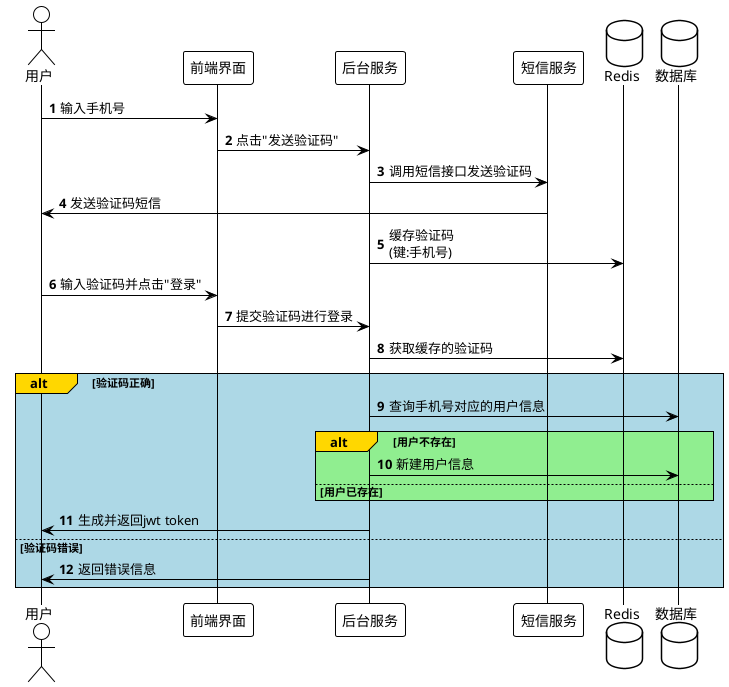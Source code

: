 @startuml
!theme plain

actor 用户
participant "前端界面" as Frontend
participant "后台服务" as Backend
participant "短信服务" as SMS
database "Redis" as Cache
database "数据库" as DB
autonumber
用户 -> Frontend : 输入手机号
Frontend -> Backend : 点击"发送验证码"
Backend -> SMS : 调用短信接口发送验证码
SMS -> 用户 : 发送验证码短信
Backend -> Cache : 缓存验证码\n(键:手机号)
用户 -> Frontend : 输入验证码并点击"登录"
Frontend -> Backend : 提交验证码进行登录
Backend -> Cache : 获取缓存的验证码
alt#Gold #LightBlue 验证码正确
    Backend -> DB : 查询手机号对应的用户信息
    alt#Gold #LightGreen 用户不存在
        Backend -> DB : 新建用户信息
    else 用户已存在
    end
    Backend -> 用户 : 生成并返回jwt token
else 验证码错误
    Backend -> 用户 : 返回错误信息
end

@enduml
